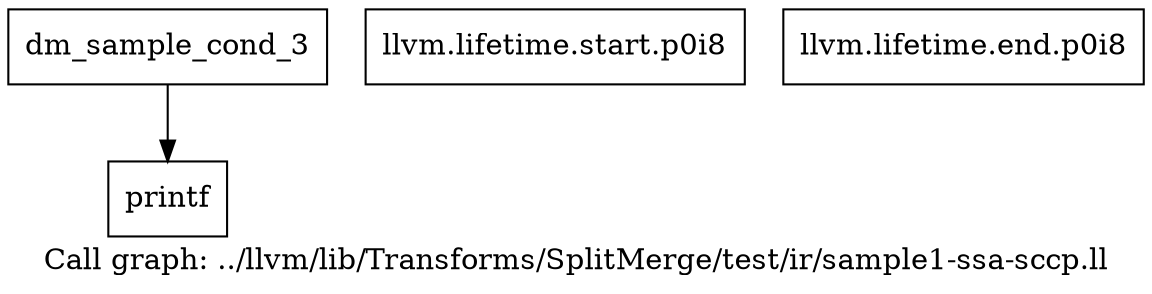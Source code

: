digraph "Call graph: ../llvm/lib/Transforms/SplitMerge/test/ir/sample1-ssa-sccp.ll" {
	label="Call graph: ../llvm/lib/Transforms/SplitMerge/test/ir/sample1-ssa-sccp.ll";

	Node0x55f8ab5c8b10 [shape=record,label="{dm_sample_cond_3}"];
	Node0x55f8ab5c8b10 -> Node0x55f8ab5c8bc0;
	Node0x55f8ab5c8bc0 [shape=record,label="{printf}"];
	Node0x55f8ab5c9080 [shape=record,label="{llvm.lifetime.start.p0i8}"];
	Node0x55f8ab5c9210 [shape=record,label="{llvm.lifetime.end.p0i8}"];
}
